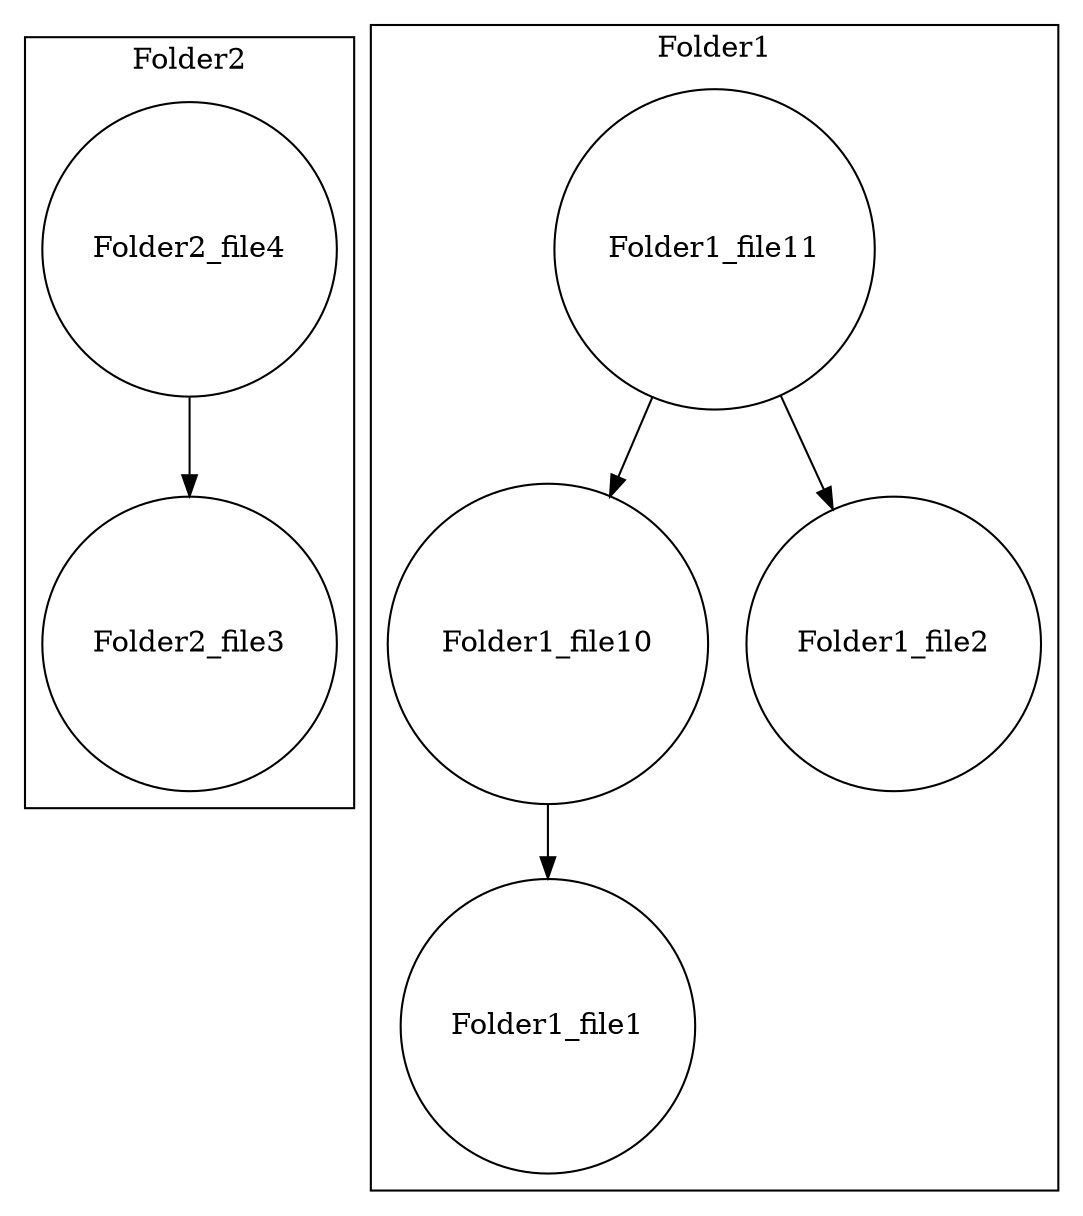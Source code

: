 digraph FileExplorer {
    node [shape=folder];
    subgraph cluster_Folder2 {
        label = "Folder2";
        node [shape=circle];
    "Folder2_file4" -> "Folder2_file3";
    }
    subgraph cluster_Folder1 {
        label = "Folder1";
        node [shape=circle];
    "Folder1_file11" -> "Folder1_file10";
    "Folder1_file10" -> "Folder1_file1";
    "Folder1_file11" -> "Folder1_file2";
    }
}
